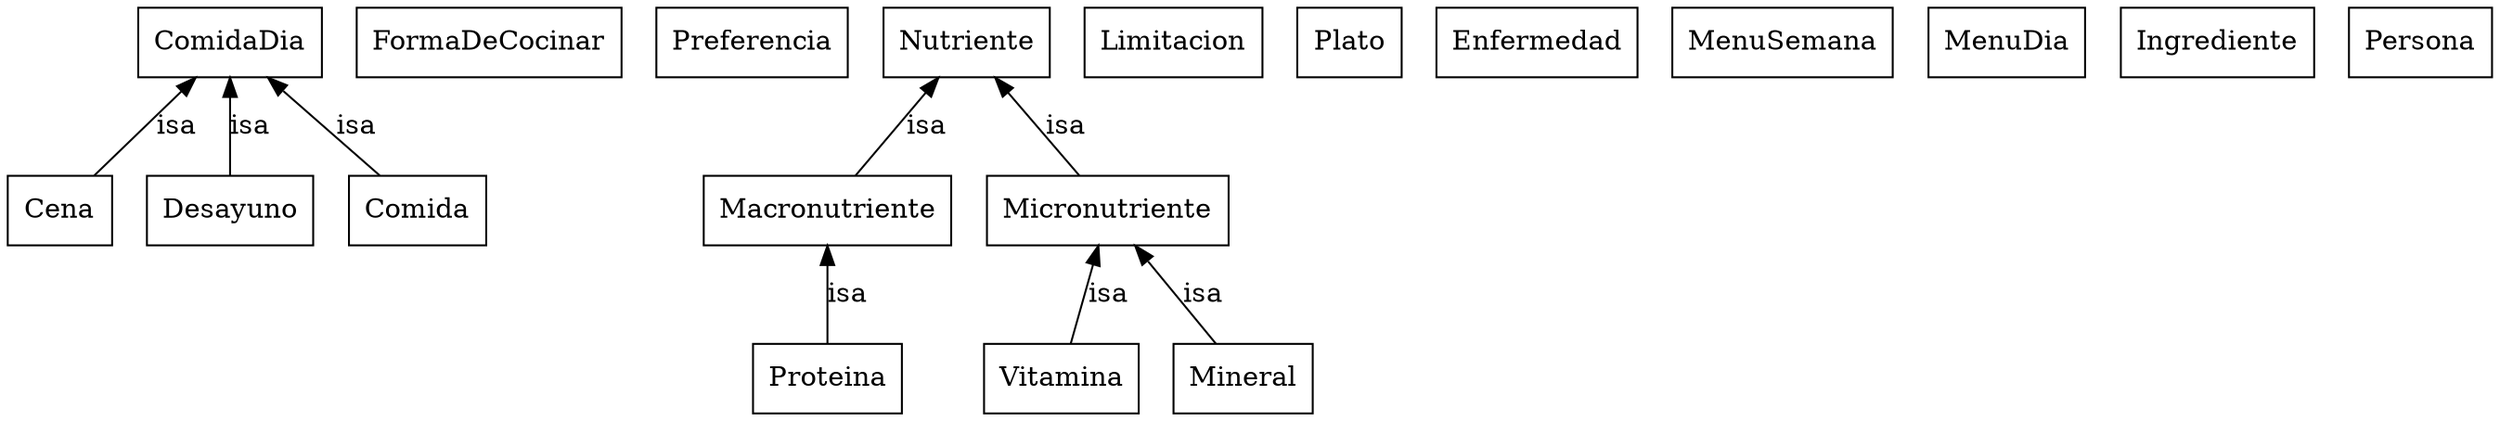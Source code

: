 digraph OntologiaAlimentacion {
	node [label="\N"];
	graph [bb="0,0,1101,212"];
	Cena [label=Cena, shape=box, color="0.0,0.0,0.0", fontcolor="0.0,0.0,0.0", pos="27,106", width="0.75", height="0.5"];
	ComidaDia [label=ComidaDia, shape=box, color="0.0,0.0,0.0", fontcolor="0.0,0.0,0.0", pos="108,194", width="1.1111", height="0.5"];
	FormaDeCocinar [label=FormaDeCocinar, shape=box, color="0.0,0.0,0.0", fontcolor="0.0,0.0,0.0", pos="223,194", width="1.5625", height="0.5"];
	Desayuno [label=Desayuno, shape=box, color="0.0,0.0,0.0", fontcolor="0.0,0.0,0.0", pos="108,106", width=1, height="0.5"];
	Preferencia [label=Preferencia, shape=box, color="0.0,0.0,0.0", fontcolor="0.0,0.0,0.0", pos="337,194", width="1.0903", height="0.5"];
	Proteina [label=Proteina, shape=box, color="0.0,0.0,0.0", fontcolor="0.0,0.0,0.0", pos="369,18", width="0.86111", height="0.5"];
	Macronutriente [label=Macronutriente, shape=box, color="0.0,0.0,0.0", fontcolor="0.0,0.0,0.0", pos="369,106", width="1.3958", height="0.5"];
	Comida [label=Comida, shape=box, color="0.0,0.0,0.0", fontcolor="0.0,0.0,0.0", pos="193,106", width="0.84028", height="0.5"];
	Limitacion [label=Limitacion, shape=box, color="0.0,0.0,0.0", fontcolor="0.0,0.0,0.0", pos="517,194", width="1.0347", height="0.5"];
	Plato [label=Plato, shape=box, color="0.0,0.0,0.0", fontcolor="0.0,0.0,0.0", pos="600,194", width="0.75", height="0.5"];
	Vitamina [label=Vitamina, shape=box, color="0.0,0.0,0.0", fontcolor="0.0,0.0,0.0", pos="469,18", width="0.89583", height="0.5"];
	Micronutriente [label=Micronutriente, shape=box, color="0.0,0.0,0.0", fontcolor="0.0,0.0,0.0", pos="487,106", width="1.3611", height="0.5"];
	Enfermedad [label=Enfermedad, shape=box, color="0.0,0.0,0.0", fontcolor="0.0,0.0,0.0", pos="687,194", width="1.1667", height="0.5"];
	MenuSemana [label=MenuSemana, shape=box, color="0.0,0.0,0.0", fontcolor="0.0,0.0,0.0", pos="793,194", width="1.2778", height="0.5"];
	MenuDia [label=MenuDia, shape=box, color="0.0,0.0,0.0", fontcolor="0.0,0.0,0.0", pos="891,194", width="0.92361", height="0.5"];
	Ingrediente [label=Ingrediente, shape=box, color="0.0,0.0,0.0", fontcolor="0.0,0.0,0.0", pos="982,194", width="1.0833", height="0.5"];
	Nutriente [label=Nutriente, shape=box, color="0.0,0.0,0.0", fontcolor="0.0,0.0,0.0", pos="428,194", width="0.92361", height="0.5"];
	Persona [label=Persona, shape=box, color="0.0,0.0,0.0", fontcolor="0.0,0.0,0.0", pos="1070,194", width="0.86111", height="0.5"];
	Mineral [label=Mineral, shape=box, color="0.0,0.0,0.0", fontcolor="0.0,0.0,0.0", pos="549,18", width="0.80556", height="0.5"];
	ComidaDia -> Cena [dir=back, label=isa, color="0.0,0.0,0.0", fontcolor="0.0,0.0,0.0", pos="s,91.608,175.6 84.573,168.13 71.267,154 54.952,136.68 43.091,124.08", lp="83,150"];
	ComidaDia -> Desayuno [dir=back, label=isa, color="0.0,0.0,0.0", fontcolor="0.0,0.0,0.0", pos="s,108,175.6 108,165.34 108,151.77 108,135.86 108,124.08", lp="116,150"];
	Macronutriente -> Proteina [dir=back, label=isa, color="0.0,0.0,0.0", fontcolor="0.0,0.0,0.0", pos="s,369,87.597 369,77.342 369,63.774 369,47.861 369,36.084", lp="377,62"];
	ComidaDia -> Comida [dir=back, label=isa, color="0.0,0.0,0.0", fontcolor="0.0,0.0,0.0", pos="s,125.2,175.6 132.58,168.13 146.55,154 163.67,136.68 176.11,124.08", lp="167,150"];
	Micronutriente -> Vitamina [dir=back, label=isa, color="0.0,0.0,0.0", fontcolor="0.0,0.0,0.0", pos="s,483.36,87.597 481.3,77.744 478.44,64.09 475.07,47.977 472.58,36.084", lp="487,62"];
	Nutriente -> Micronutriente [dir=back, label=isa, color="0.0,0.0,0.0", fontcolor="0.0,0.0,0.0", pos="s,439.94,175.6 445.6,167.34 455.2,153.36 466.8,136.44 475.28,124.08", lp="470,150"];
	Nutriente -> Macronutriente [dir=back, label=isa, color="0.0,0.0,0.0", fontcolor="0.0,0.0,0.0", pos="s,416.06,175.6 410.4,167.34 400.8,153.36 389.2,136.44 380.72,124.08", lp="411,150"];
	Micronutriente -> Mineral [dir=back, label=isa, color="0.0,0.0,0.0", fontcolor="0.0,0.0,0.0", pos="s,499.55,87.597 505.5,79.339 515.58,65.36 527.77,48.444 536.68,36.084", lp="531,62"];
}
